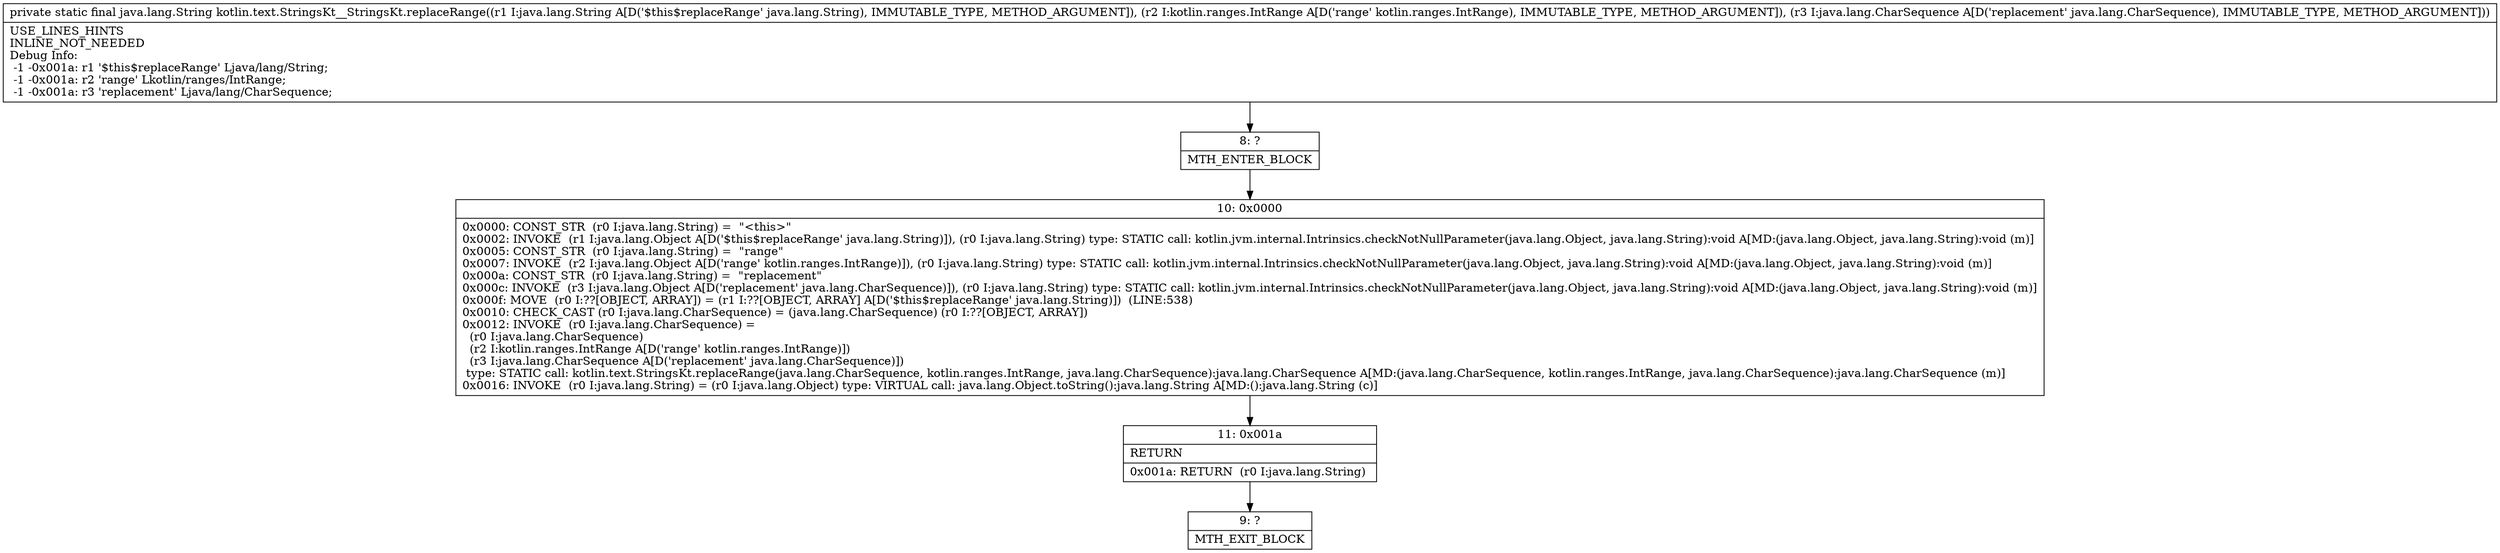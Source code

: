 digraph "CFG forkotlin.text.StringsKt__StringsKt.replaceRange(Ljava\/lang\/String;Lkotlin\/ranges\/IntRange;Ljava\/lang\/CharSequence;)Ljava\/lang\/String;" {
Node_8 [shape=record,label="{8\:\ ?|MTH_ENTER_BLOCK\l}"];
Node_10 [shape=record,label="{10\:\ 0x0000|0x0000: CONST_STR  (r0 I:java.lang.String) =  \"\<this\>\" \l0x0002: INVOKE  (r1 I:java.lang.Object A[D('$this$replaceRange' java.lang.String)]), (r0 I:java.lang.String) type: STATIC call: kotlin.jvm.internal.Intrinsics.checkNotNullParameter(java.lang.Object, java.lang.String):void A[MD:(java.lang.Object, java.lang.String):void (m)]\l0x0005: CONST_STR  (r0 I:java.lang.String) =  \"range\" \l0x0007: INVOKE  (r2 I:java.lang.Object A[D('range' kotlin.ranges.IntRange)]), (r0 I:java.lang.String) type: STATIC call: kotlin.jvm.internal.Intrinsics.checkNotNullParameter(java.lang.Object, java.lang.String):void A[MD:(java.lang.Object, java.lang.String):void (m)]\l0x000a: CONST_STR  (r0 I:java.lang.String) =  \"replacement\" \l0x000c: INVOKE  (r3 I:java.lang.Object A[D('replacement' java.lang.CharSequence)]), (r0 I:java.lang.String) type: STATIC call: kotlin.jvm.internal.Intrinsics.checkNotNullParameter(java.lang.Object, java.lang.String):void A[MD:(java.lang.Object, java.lang.String):void (m)]\l0x000f: MOVE  (r0 I:??[OBJECT, ARRAY]) = (r1 I:??[OBJECT, ARRAY] A[D('$this$replaceRange' java.lang.String)])  (LINE:538)\l0x0010: CHECK_CAST (r0 I:java.lang.CharSequence) = (java.lang.CharSequence) (r0 I:??[OBJECT, ARRAY]) \l0x0012: INVOKE  (r0 I:java.lang.CharSequence) = \l  (r0 I:java.lang.CharSequence)\l  (r2 I:kotlin.ranges.IntRange A[D('range' kotlin.ranges.IntRange)])\l  (r3 I:java.lang.CharSequence A[D('replacement' java.lang.CharSequence)])\l type: STATIC call: kotlin.text.StringsKt.replaceRange(java.lang.CharSequence, kotlin.ranges.IntRange, java.lang.CharSequence):java.lang.CharSequence A[MD:(java.lang.CharSequence, kotlin.ranges.IntRange, java.lang.CharSequence):java.lang.CharSequence (m)]\l0x0016: INVOKE  (r0 I:java.lang.String) = (r0 I:java.lang.Object) type: VIRTUAL call: java.lang.Object.toString():java.lang.String A[MD:():java.lang.String (c)]\l}"];
Node_11 [shape=record,label="{11\:\ 0x001a|RETURN\l|0x001a: RETURN  (r0 I:java.lang.String) \l}"];
Node_9 [shape=record,label="{9\:\ ?|MTH_EXIT_BLOCK\l}"];
MethodNode[shape=record,label="{private static final java.lang.String kotlin.text.StringsKt__StringsKt.replaceRange((r1 I:java.lang.String A[D('$this$replaceRange' java.lang.String), IMMUTABLE_TYPE, METHOD_ARGUMENT]), (r2 I:kotlin.ranges.IntRange A[D('range' kotlin.ranges.IntRange), IMMUTABLE_TYPE, METHOD_ARGUMENT]), (r3 I:java.lang.CharSequence A[D('replacement' java.lang.CharSequence), IMMUTABLE_TYPE, METHOD_ARGUMENT]))  | USE_LINES_HINTS\lINLINE_NOT_NEEDED\lDebug Info:\l  \-1 \-0x001a: r1 '$this$replaceRange' Ljava\/lang\/String;\l  \-1 \-0x001a: r2 'range' Lkotlin\/ranges\/IntRange;\l  \-1 \-0x001a: r3 'replacement' Ljava\/lang\/CharSequence;\l}"];
MethodNode -> Node_8;Node_8 -> Node_10;
Node_10 -> Node_11;
Node_11 -> Node_9;
}

